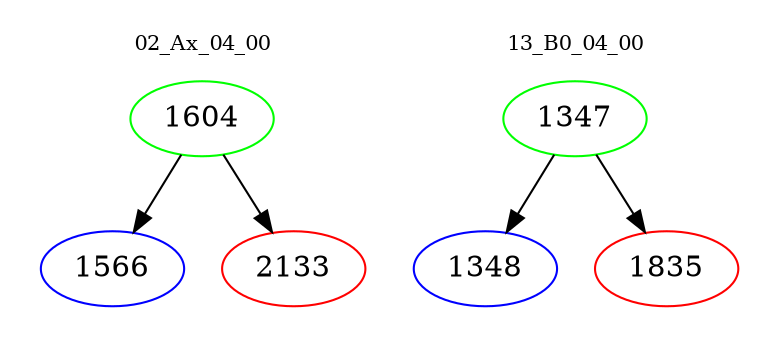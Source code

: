 digraph{
subgraph cluster_0 {
color = white
label = "02_Ax_04_00";
fontsize=10;
T0_1604 [label="1604", color="green"]
T0_1604 -> T0_1566 [color="black"]
T0_1566 [label="1566", color="blue"]
T0_1604 -> T0_2133 [color="black"]
T0_2133 [label="2133", color="red"]
}
subgraph cluster_1 {
color = white
label = "13_B0_04_00";
fontsize=10;
T1_1347 [label="1347", color="green"]
T1_1347 -> T1_1348 [color="black"]
T1_1348 [label="1348", color="blue"]
T1_1347 -> T1_1835 [color="black"]
T1_1835 [label="1835", color="red"]
}
}
